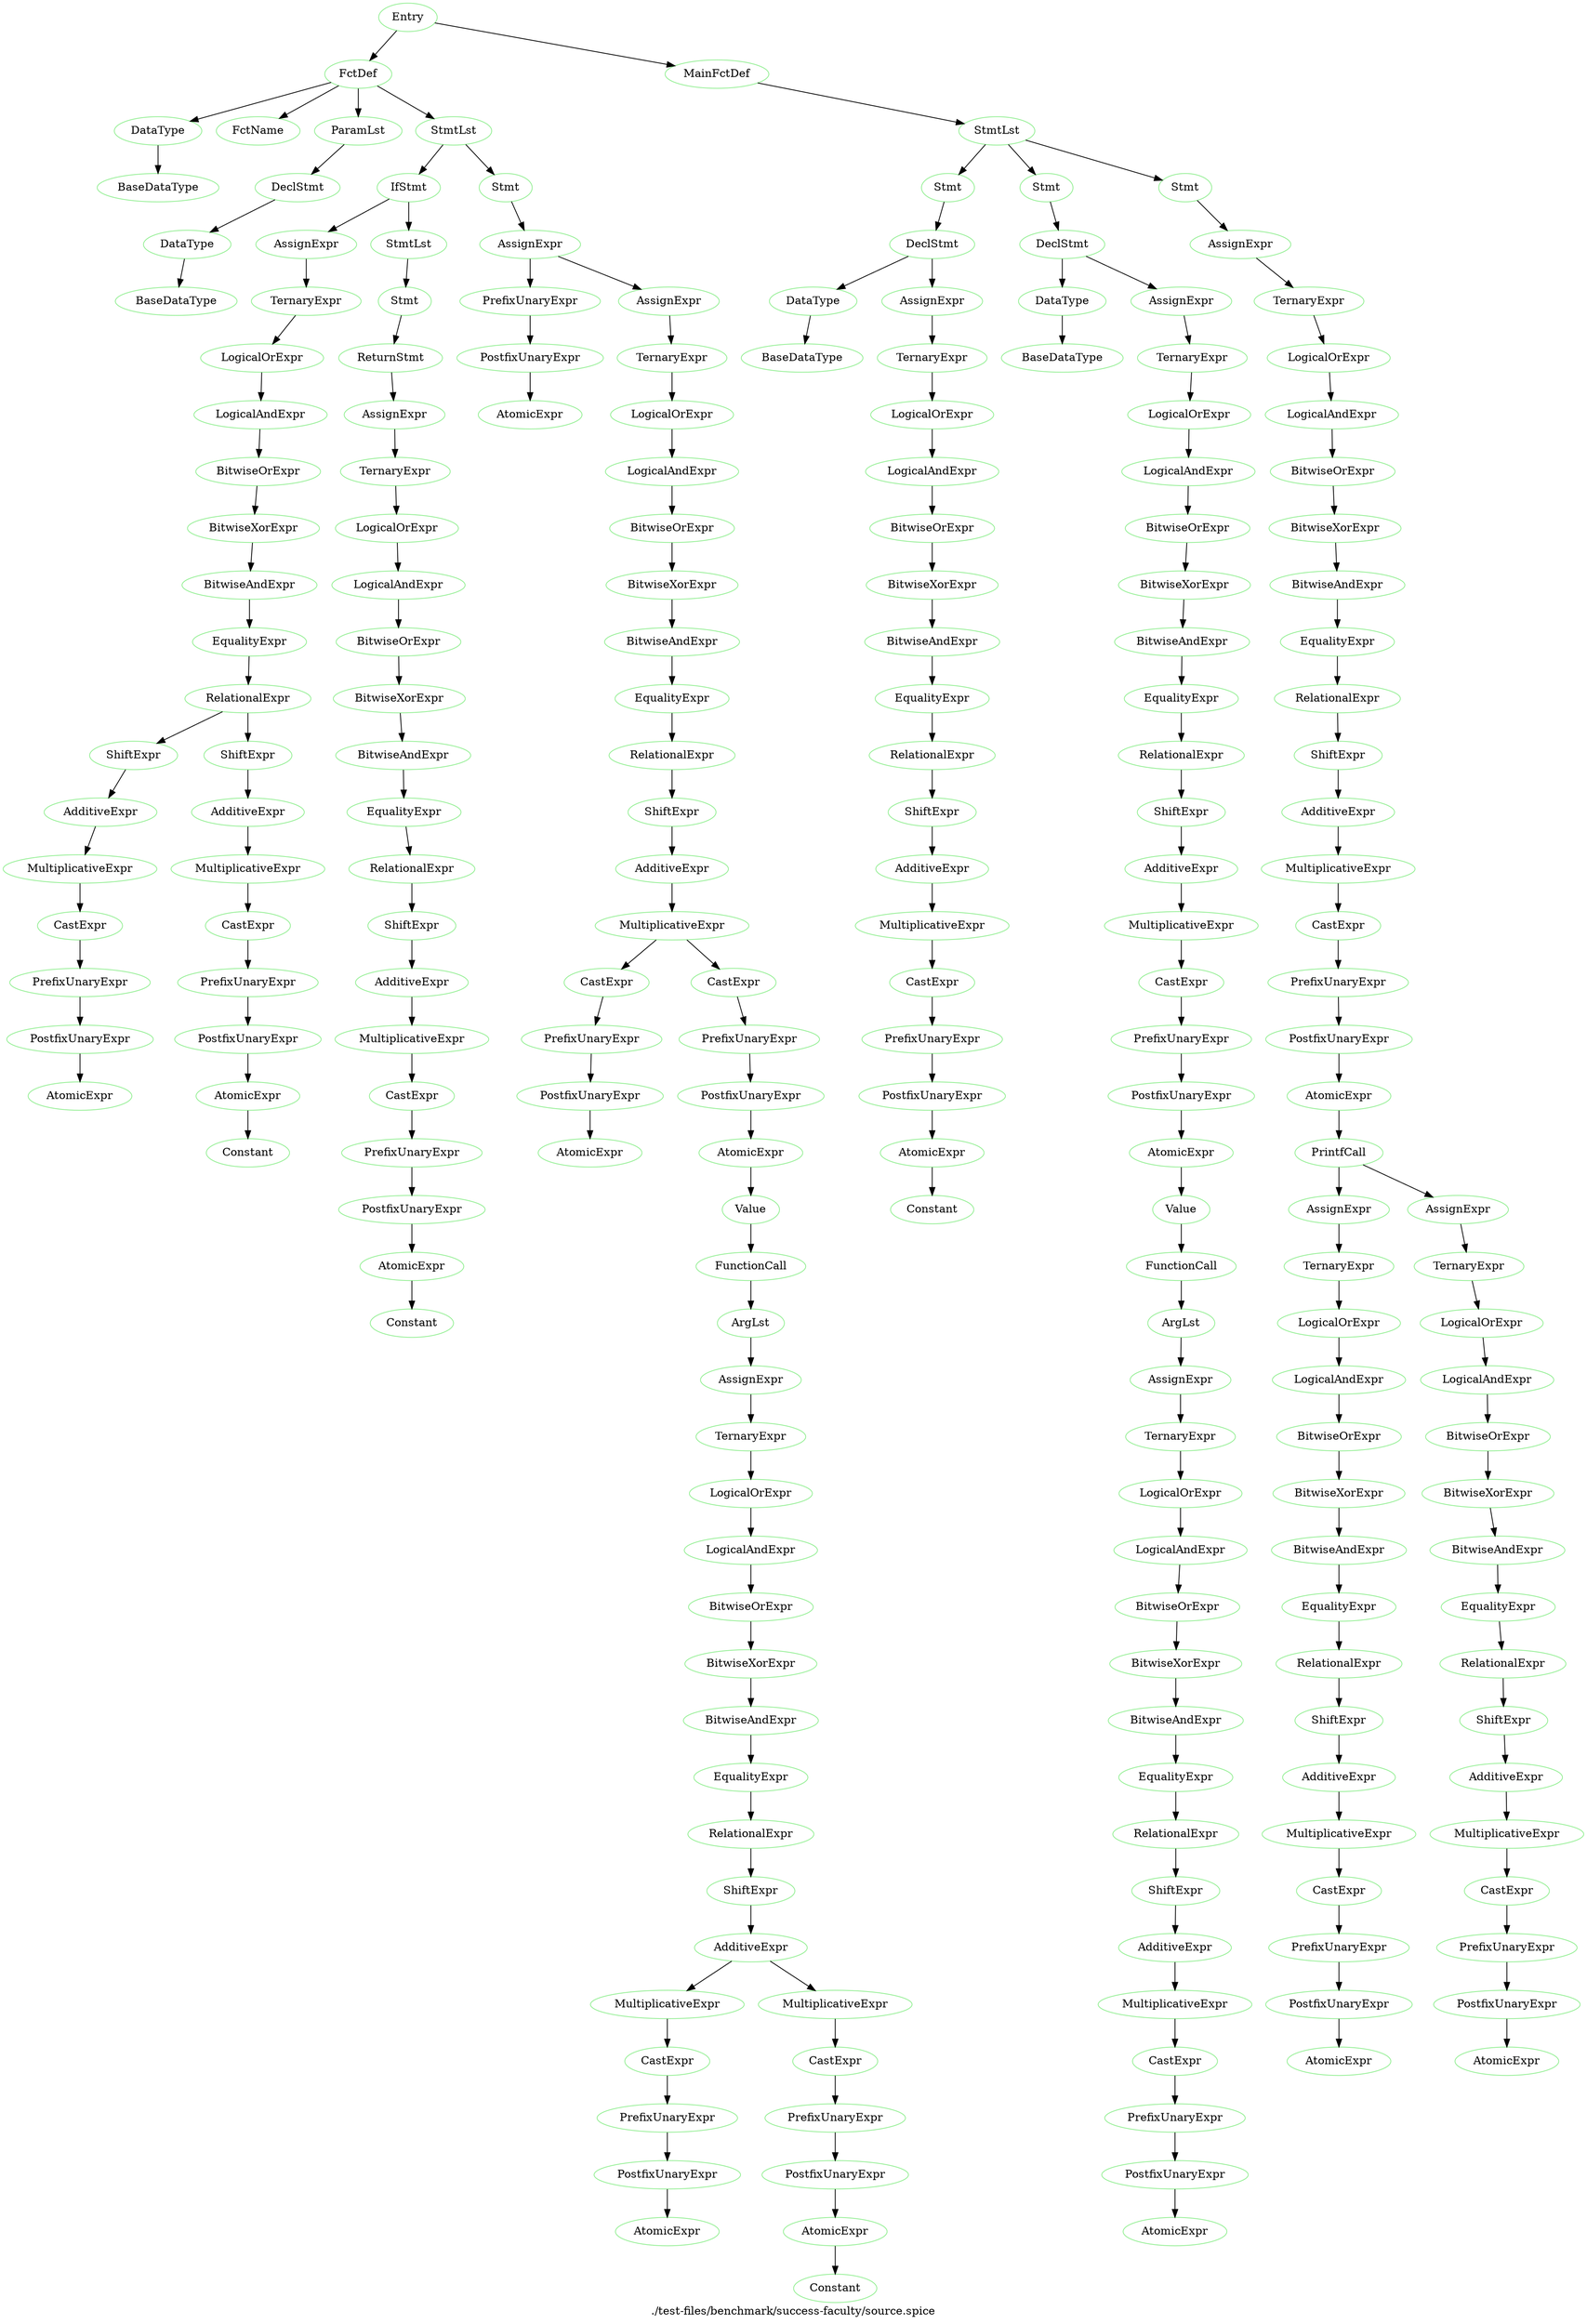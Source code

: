 digraph {
 rankdir="TB";
 label="./test-files/benchmark/success-faculty/source.spice";
 L1C1_Entry [color="lightgreen",label="Entry"];
 L1C1_FctDef [color="lightgreen",label="FctDef"];
 L1C1_Entry -> L1C1_FctDef;
 L1C3_DataType [color="lightgreen",label="DataType"];
 L1C1_FctDef -> L1C3_DataType;
 L1C3_BaseDataType [color="lightgreen",label="BaseDataType"];
 L1C3_DataType -> L1C3_BaseDataType;
 L1C8_FctName [color="lightgreen",label="FctName"];
 L1C1_FctDef -> L1C8_FctName;
 L1C16_ParamLst [color="lightgreen",label="ParamLst"];
 L1C1_FctDef -> L1C16_ParamLst;
 L1C16_DeclStmt [color="lightgreen",label="DeclStmt"];
 L1C16_ParamLst -> L1C16_DeclStmt;
 L1C16_DataType [color="lightgreen",label="DataType"];
 L1C16_DeclStmt -> L1C16_DataType;
 L1C16_BaseDataType [color="lightgreen",label="BaseDataType"];
 L1C16_DataType -> L1C16_BaseDataType;
 L2C5_StmtLst [color="lightgreen",label="StmtLst"];
 L1C1_FctDef -> L2C5_StmtLst;
 L2C5_IfStmt [color="lightgreen",label="IfStmt"];
 L2C5_StmtLst -> L2C5_IfStmt;
 L2C8_AssignExpr [color="lightgreen",label="AssignExpr"];
 L2C5_IfStmt -> L2C8_AssignExpr;
 L2C8_TernaryExpr [color="lightgreen",label="TernaryExpr"];
 L2C8_AssignExpr -> L2C8_TernaryExpr;
 L2C8_LogicalOrExpr [color="lightgreen",label="LogicalOrExpr"];
 L2C8_TernaryExpr -> L2C8_LogicalOrExpr;
 L2C8_LogicalAndExpr [color="lightgreen",label="LogicalAndExpr"];
 L2C8_LogicalOrExpr -> L2C8_LogicalAndExpr;
 L2C8_BitwiseOrExpr [color="lightgreen",label="BitwiseOrExpr"];
 L2C8_LogicalAndExpr -> L2C8_BitwiseOrExpr;
 L2C8_BitwiseXorExpr [color="lightgreen",label="BitwiseXorExpr"];
 L2C8_BitwiseOrExpr -> L2C8_BitwiseXorExpr;
 L2C8_BitwiseAndExpr [color="lightgreen",label="BitwiseAndExpr"];
 L2C8_BitwiseXorExpr -> L2C8_BitwiseAndExpr;
 L2C8_EqualityExpr [color="lightgreen",label="EqualityExpr"];
 L2C8_BitwiseAndExpr -> L2C8_EqualityExpr;
 L2C8_RelationalExpr [color="lightgreen",label="RelationalExpr"];
 L2C8_EqualityExpr -> L2C8_RelationalExpr;
 L2C8_ShiftExpr [color="lightgreen",label="ShiftExpr"];
 L2C8_RelationalExpr -> L2C8_ShiftExpr;
 L2C8_AdditiveExpr [color="lightgreen",label="AdditiveExpr"];
 L2C8_ShiftExpr -> L2C8_AdditiveExpr;
 L2C8_MultiplicativeExpr [color="lightgreen",label="MultiplicativeExpr"];
 L2C8_AdditiveExpr -> L2C8_MultiplicativeExpr;
 L2C8_CastExpr [color="lightgreen",label="CastExpr"];
 L2C8_MultiplicativeExpr -> L2C8_CastExpr;
 L2C8_PrefixUnaryExpr [color="lightgreen",label="PrefixUnaryExpr"];
 L2C8_CastExpr -> L2C8_PrefixUnaryExpr;
 L2C8_PostfixUnaryExpr [color="lightgreen",label="PostfixUnaryExpr"];
 L2C8_PrefixUnaryExpr -> L2C8_PostfixUnaryExpr;
 L2C8_AtomicExpr [color="lightgreen",label="AtomicExpr"];
 L2C8_PostfixUnaryExpr -> L2C8_AtomicExpr;
 L2C16_ShiftExpr [color="lightgreen",label="ShiftExpr"];
 L2C8_RelationalExpr -> L2C16_ShiftExpr;
 L2C16_AdditiveExpr [color="lightgreen",label="AdditiveExpr"];
 L2C16_ShiftExpr -> L2C16_AdditiveExpr;
 L2C16_MultiplicativeExpr [color="lightgreen",label="MultiplicativeExpr"];
 L2C16_AdditiveExpr -> L2C16_MultiplicativeExpr;
 L2C16_CastExpr [color="lightgreen",label="CastExpr"];
 L2C16_MultiplicativeExpr -> L2C16_CastExpr;
 L2C16_PrefixUnaryExpr [color="lightgreen",label="PrefixUnaryExpr"];
 L2C16_CastExpr -> L2C16_PrefixUnaryExpr;
 L2C16_PostfixUnaryExpr [color="lightgreen",label="PostfixUnaryExpr"];
 L2C16_PrefixUnaryExpr -> L2C16_PostfixUnaryExpr;
 L2C16_AtomicExpr [color="lightgreen",label="AtomicExpr"];
 L2C16_PostfixUnaryExpr -> L2C16_AtomicExpr;
 L2C16_Constant [color="lightgreen",label="Constant"];
 L2C16_AtomicExpr -> L2C16_Constant;
 L3C9_StmtLst [color="lightgreen",label="StmtLst"];
 L2C5_IfStmt -> L3C9_StmtLst;
 L3C9_Stmt [color="lightgreen",label="Stmt"];
 L3C9_StmtLst -> L3C9_Stmt;
 L3C9_ReturnStmt [color="lightgreen",label="ReturnStmt"];
 L3C9_Stmt -> L3C9_ReturnStmt;
 L3C16_AssignExpr [color="lightgreen",label="AssignExpr"];
 L3C9_ReturnStmt -> L3C16_AssignExpr;
 L3C16_TernaryExpr [color="lightgreen",label="TernaryExpr"];
 L3C16_AssignExpr -> L3C16_TernaryExpr;
 L3C16_LogicalOrExpr [color="lightgreen",label="LogicalOrExpr"];
 L3C16_TernaryExpr -> L3C16_LogicalOrExpr;
 L3C16_LogicalAndExpr [color="lightgreen",label="LogicalAndExpr"];
 L3C16_LogicalOrExpr -> L3C16_LogicalAndExpr;
 L3C16_BitwiseOrExpr [color="lightgreen",label="BitwiseOrExpr"];
 L3C16_LogicalAndExpr -> L3C16_BitwiseOrExpr;
 L3C16_BitwiseXorExpr [color="lightgreen",label="BitwiseXorExpr"];
 L3C16_BitwiseOrExpr -> L3C16_BitwiseXorExpr;
 L3C16_BitwiseAndExpr [color="lightgreen",label="BitwiseAndExpr"];
 L3C16_BitwiseXorExpr -> L3C16_BitwiseAndExpr;
 L3C16_EqualityExpr [color="lightgreen",label="EqualityExpr"];
 L3C16_BitwiseAndExpr -> L3C16_EqualityExpr;
 L3C16_RelationalExpr [color="lightgreen",label="RelationalExpr"];
 L3C16_EqualityExpr -> L3C16_RelationalExpr;
 L3C16_ShiftExpr [color="lightgreen",label="ShiftExpr"];
 L3C16_RelationalExpr -> L3C16_ShiftExpr;
 L3C16_AdditiveExpr [color="lightgreen",label="AdditiveExpr"];
 L3C16_ShiftExpr -> L3C16_AdditiveExpr;
 L3C16_MultiplicativeExpr [color="lightgreen",label="MultiplicativeExpr"];
 L3C16_AdditiveExpr -> L3C16_MultiplicativeExpr;
 L3C16_CastExpr [color="lightgreen",label="CastExpr"];
 L3C16_MultiplicativeExpr -> L3C16_CastExpr;
 L3C16_PrefixUnaryExpr [color="lightgreen",label="PrefixUnaryExpr"];
 L3C16_CastExpr -> L3C16_PrefixUnaryExpr;
 L3C16_PostfixUnaryExpr [color="lightgreen",label="PostfixUnaryExpr"];
 L3C16_PrefixUnaryExpr -> L3C16_PostfixUnaryExpr;
 L3C16_AtomicExpr [color="lightgreen",label="AtomicExpr"];
 L3C16_PostfixUnaryExpr -> L3C16_AtomicExpr;
 L3C16_Constant [color="lightgreen",label="Constant"];
 L3C16_AtomicExpr -> L3C16_Constant;
 L5C5_Stmt [color="lightgreen",label="Stmt"];
 L2C5_StmtLst -> L5C5_Stmt;
 L5C5_AssignExpr [color="lightgreen",label="AssignExpr"];
 L5C5_Stmt -> L5C5_AssignExpr;
 L5C5_PrefixUnaryExpr [color="lightgreen",label="PrefixUnaryExpr"];
 L5C5_AssignExpr -> L5C5_PrefixUnaryExpr;
 L5C5_PostfixUnaryExpr [color="lightgreen",label="PostfixUnaryExpr"];
 L5C5_PrefixUnaryExpr -> L5C5_PostfixUnaryExpr;
 L5C5_AtomicExpr [color="lightgreen",label="AtomicExpr"];
 L5C5_PostfixUnaryExpr -> L5C5_AtomicExpr;
 L5C14_AssignExpr [color="lightgreen",label="AssignExpr"];
 L5C5_AssignExpr -> L5C14_AssignExpr;
 L5C14_TernaryExpr [color="lightgreen",label="TernaryExpr"];
 L5C14_AssignExpr -> L5C14_TernaryExpr;
 L5C14_LogicalOrExpr [color="lightgreen",label="LogicalOrExpr"];
 L5C14_TernaryExpr -> L5C14_LogicalOrExpr;
 L5C14_LogicalAndExpr [color="lightgreen",label="LogicalAndExpr"];
 L5C14_LogicalOrExpr -> L5C14_LogicalAndExpr;
 L5C14_BitwiseOrExpr [color="lightgreen",label="BitwiseOrExpr"];
 L5C14_LogicalAndExpr -> L5C14_BitwiseOrExpr;
 L5C14_BitwiseXorExpr [color="lightgreen",label="BitwiseXorExpr"];
 L5C14_BitwiseOrExpr -> L5C14_BitwiseXorExpr;
 L5C14_BitwiseAndExpr [color="lightgreen",label="BitwiseAndExpr"];
 L5C14_BitwiseXorExpr -> L5C14_BitwiseAndExpr;
 L5C14_EqualityExpr [color="lightgreen",label="EqualityExpr"];
 L5C14_BitwiseAndExpr -> L5C14_EqualityExpr;
 L5C14_RelationalExpr [color="lightgreen",label="RelationalExpr"];
 L5C14_EqualityExpr -> L5C14_RelationalExpr;
 L5C14_ShiftExpr [color="lightgreen",label="ShiftExpr"];
 L5C14_RelationalExpr -> L5C14_ShiftExpr;
 L5C14_AdditiveExpr [color="lightgreen",label="AdditiveExpr"];
 L5C14_ShiftExpr -> L5C14_AdditiveExpr;
 L5C14_MultiplicativeExpr [color="lightgreen",label="MultiplicativeExpr"];
 L5C14_AdditiveExpr -> L5C14_MultiplicativeExpr;
 L5C14_CastExpr [color="lightgreen",label="CastExpr"];
 L5C14_MultiplicativeExpr -> L5C14_CastExpr;
 L5C14_PrefixUnaryExpr [color="lightgreen",label="PrefixUnaryExpr"];
 L5C14_CastExpr -> L5C14_PrefixUnaryExpr;
 L5C14_PostfixUnaryExpr [color="lightgreen",label="PostfixUnaryExpr"];
 L5C14_PrefixUnaryExpr -> L5C14_PostfixUnaryExpr;
 L5C14_AtomicExpr [color="lightgreen",label="AtomicExpr"];
 L5C14_PostfixUnaryExpr -> L5C14_AtomicExpr;
 L5C22_CastExpr [color="lightgreen",label="CastExpr"];
 L5C14_MultiplicativeExpr -> L5C22_CastExpr;
 L5C22_PrefixUnaryExpr [color="lightgreen",label="PrefixUnaryExpr"];
 L5C22_CastExpr -> L5C22_PrefixUnaryExpr;
 L5C22_PostfixUnaryExpr [color="lightgreen",label="PostfixUnaryExpr"];
 L5C22_PrefixUnaryExpr -> L5C22_PostfixUnaryExpr;
 L5C22_AtomicExpr [color="lightgreen",label="AtomicExpr"];
 L5C22_PostfixUnaryExpr -> L5C22_AtomicExpr;
 L5C22_Value [color="lightgreen",label="Value"];
 L5C22_AtomicExpr -> L5C22_Value;
 L5C22_FunctionCall [color="lightgreen",label="FunctionCall"];
 L5C22_Value -> L5C22_FunctionCall;
 L5C30_ArgLst [color="lightgreen",label="ArgLst"];
 L5C22_FunctionCall -> L5C30_ArgLst;
 L5C30_AssignExpr [color="lightgreen",label="AssignExpr"];
 L5C30_ArgLst -> L5C30_AssignExpr;
 L5C30_TernaryExpr [color="lightgreen",label="TernaryExpr"];
 L5C30_AssignExpr -> L5C30_TernaryExpr;
 L5C30_LogicalOrExpr [color="lightgreen",label="LogicalOrExpr"];
 L5C30_TernaryExpr -> L5C30_LogicalOrExpr;
 L5C30_LogicalAndExpr [color="lightgreen",label="LogicalAndExpr"];
 L5C30_LogicalOrExpr -> L5C30_LogicalAndExpr;
 L5C30_BitwiseOrExpr [color="lightgreen",label="BitwiseOrExpr"];
 L5C30_LogicalAndExpr -> L5C30_BitwiseOrExpr;
 L5C30_BitwiseXorExpr [color="lightgreen",label="BitwiseXorExpr"];
 L5C30_BitwiseOrExpr -> L5C30_BitwiseXorExpr;
 L5C30_BitwiseAndExpr [color="lightgreen",label="BitwiseAndExpr"];
 L5C30_BitwiseXorExpr -> L5C30_BitwiseAndExpr;
 L5C30_EqualityExpr [color="lightgreen",label="EqualityExpr"];
 L5C30_BitwiseAndExpr -> L5C30_EqualityExpr;
 L5C30_RelationalExpr [color="lightgreen",label="RelationalExpr"];
 L5C30_EqualityExpr -> L5C30_RelationalExpr;
 L5C30_ShiftExpr [color="lightgreen",label="ShiftExpr"];
 L5C30_RelationalExpr -> L5C30_ShiftExpr;
 L5C30_AdditiveExpr [color="lightgreen",label="AdditiveExpr"];
 L5C30_ShiftExpr -> L5C30_AdditiveExpr;
 L5C30_MultiplicativeExpr [color="lightgreen",label="MultiplicativeExpr"];
 L5C30_AdditiveExpr -> L5C30_MultiplicativeExpr;
 L5C30_CastExpr [color="lightgreen",label="CastExpr"];
 L5C30_MultiplicativeExpr -> L5C30_CastExpr;
 L5C30_PrefixUnaryExpr [color="lightgreen",label="PrefixUnaryExpr"];
 L5C30_CastExpr -> L5C30_PrefixUnaryExpr;
 L5C30_PostfixUnaryExpr [color="lightgreen",label="PostfixUnaryExpr"];
 L5C30_PrefixUnaryExpr -> L5C30_PostfixUnaryExpr;
 L5C30_AtomicExpr [color="lightgreen",label="AtomicExpr"];
 L5C30_PostfixUnaryExpr -> L5C30_AtomicExpr;
 L5C38_MultiplicativeExpr [color="lightgreen",label="MultiplicativeExpr"];
 L5C30_AdditiveExpr -> L5C38_MultiplicativeExpr;
 L5C38_CastExpr [color="lightgreen",label="CastExpr"];
 L5C38_MultiplicativeExpr -> L5C38_CastExpr;
 L5C38_PrefixUnaryExpr [color="lightgreen",label="PrefixUnaryExpr"];
 L5C38_CastExpr -> L5C38_PrefixUnaryExpr;
 L5C38_PostfixUnaryExpr [color="lightgreen",label="PostfixUnaryExpr"];
 L5C38_PrefixUnaryExpr -> L5C38_PostfixUnaryExpr;
 L5C38_AtomicExpr [color="lightgreen",label="AtomicExpr"];
 L5C38_PostfixUnaryExpr -> L5C38_AtomicExpr;
 L5C38_Constant [color="lightgreen",label="Constant"];
 L5C38_AtomicExpr -> L5C38_Constant;
 L8C1_MainFctDef [color="lightgreen",label="MainFctDef"];
 L1C1_Entry -> L8C1_MainFctDef;
 L9C5_StmtLst [color="lightgreen",label="StmtLst"];
 L8C1_MainFctDef -> L9C5_StmtLst;
 L9C5_Stmt [color="lightgreen",label="Stmt"];
 L9C5_StmtLst -> L9C5_Stmt;
 L9C5_DeclStmt [color="lightgreen",label="DeclStmt"];
 L9C5_Stmt -> L9C5_DeclStmt;
 L9C5_DataType [color="lightgreen",label="DataType"];
 L9C5_DeclStmt -> L9C5_DataType;
 L9C5_BaseDataType [color="lightgreen",label="BaseDataType"];
 L9C5_DataType -> L9C5_BaseDataType;
 L9C17_AssignExpr [color="lightgreen",label="AssignExpr"];
 L9C5_DeclStmt -> L9C17_AssignExpr;
 L9C17_TernaryExpr [color="lightgreen",label="TernaryExpr"];
 L9C17_AssignExpr -> L9C17_TernaryExpr;
 L9C17_LogicalOrExpr [color="lightgreen",label="LogicalOrExpr"];
 L9C17_TernaryExpr -> L9C17_LogicalOrExpr;
 L9C17_LogicalAndExpr [color="lightgreen",label="LogicalAndExpr"];
 L9C17_LogicalOrExpr -> L9C17_LogicalAndExpr;
 L9C17_BitwiseOrExpr [color="lightgreen",label="BitwiseOrExpr"];
 L9C17_LogicalAndExpr -> L9C17_BitwiseOrExpr;
 L9C17_BitwiseXorExpr [color="lightgreen",label="BitwiseXorExpr"];
 L9C17_BitwiseOrExpr -> L9C17_BitwiseXorExpr;
 L9C17_BitwiseAndExpr [color="lightgreen",label="BitwiseAndExpr"];
 L9C17_BitwiseXorExpr -> L9C17_BitwiseAndExpr;
 L9C17_EqualityExpr [color="lightgreen",label="EqualityExpr"];
 L9C17_BitwiseAndExpr -> L9C17_EqualityExpr;
 L9C17_RelationalExpr [color="lightgreen",label="RelationalExpr"];
 L9C17_EqualityExpr -> L9C17_RelationalExpr;
 L9C17_ShiftExpr [color="lightgreen",label="ShiftExpr"];
 L9C17_RelationalExpr -> L9C17_ShiftExpr;
 L9C17_AdditiveExpr [color="lightgreen",label="AdditiveExpr"];
 L9C17_ShiftExpr -> L9C17_AdditiveExpr;
 L9C17_MultiplicativeExpr [color="lightgreen",label="MultiplicativeExpr"];
 L9C17_AdditiveExpr -> L9C17_MultiplicativeExpr;
 L9C17_CastExpr [color="lightgreen",label="CastExpr"];
 L9C17_MultiplicativeExpr -> L9C17_CastExpr;
 L9C17_PrefixUnaryExpr [color="lightgreen",label="PrefixUnaryExpr"];
 L9C17_CastExpr -> L9C17_PrefixUnaryExpr;
 L9C17_PostfixUnaryExpr [color="lightgreen",label="PostfixUnaryExpr"];
 L9C17_PrefixUnaryExpr -> L9C17_PostfixUnaryExpr;
 L9C17_AtomicExpr [color="lightgreen",label="AtomicExpr"];
 L9C17_PostfixUnaryExpr -> L9C17_AtomicExpr;
 L9C17_Constant [color="lightgreen",label="Constant"];
 L9C17_AtomicExpr -> L9C17_Constant;
 L10C5_Stmt [color="lightgreen",label="Stmt"];
 L9C5_StmtLst -> L10C5_Stmt;
 L10C5_DeclStmt [color="lightgreen",label="DeclStmt"];
 L10C5_Stmt -> L10C5_DeclStmt;
 L10C5_DataType [color="lightgreen",label="DataType"];
 L10C5_DeclStmt -> L10C5_DataType;
 L10C5_BaseDataType [color="lightgreen",label="BaseDataType"];
 L10C5_DataType -> L10C5_BaseDataType;
 L10C19_AssignExpr [color="lightgreen",label="AssignExpr"];
 L10C5_DeclStmt -> L10C19_AssignExpr;
 L10C19_TernaryExpr [color="lightgreen",label="TernaryExpr"];
 L10C19_AssignExpr -> L10C19_TernaryExpr;
 L10C19_LogicalOrExpr [color="lightgreen",label="LogicalOrExpr"];
 L10C19_TernaryExpr -> L10C19_LogicalOrExpr;
 L10C19_LogicalAndExpr [color="lightgreen",label="LogicalAndExpr"];
 L10C19_LogicalOrExpr -> L10C19_LogicalAndExpr;
 L10C19_BitwiseOrExpr [color="lightgreen",label="BitwiseOrExpr"];
 L10C19_LogicalAndExpr -> L10C19_BitwiseOrExpr;
 L10C19_BitwiseXorExpr [color="lightgreen",label="BitwiseXorExpr"];
 L10C19_BitwiseOrExpr -> L10C19_BitwiseXorExpr;
 L10C19_BitwiseAndExpr [color="lightgreen",label="BitwiseAndExpr"];
 L10C19_BitwiseXorExpr -> L10C19_BitwiseAndExpr;
 L10C19_EqualityExpr [color="lightgreen",label="EqualityExpr"];
 L10C19_BitwiseAndExpr -> L10C19_EqualityExpr;
 L10C19_RelationalExpr [color="lightgreen",label="RelationalExpr"];
 L10C19_EqualityExpr -> L10C19_RelationalExpr;
 L10C19_ShiftExpr [color="lightgreen",label="ShiftExpr"];
 L10C19_RelationalExpr -> L10C19_ShiftExpr;
 L10C19_AdditiveExpr [color="lightgreen",label="AdditiveExpr"];
 L10C19_ShiftExpr -> L10C19_AdditiveExpr;
 L10C19_MultiplicativeExpr [color="lightgreen",label="MultiplicativeExpr"];
 L10C19_AdditiveExpr -> L10C19_MultiplicativeExpr;
 L10C19_CastExpr [color="lightgreen",label="CastExpr"];
 L10C19_MultiplicativeExpr -> L10C19_CastExpr;
 L10C19_PrefixUnaryExpr [color="lightgreen",label="PrefixUnaryExpr"];
 L10C19_CastExpr -> L10C19_PrefixUnaryExpr;
 L10C19_PostfixUnaryExpr [color="lightgreen",label="PostfixUnaryExpr"];
 L10C19_PrefixUnaryExpr -> L10C19_PostfixUnaryExpr;
 L10C19_AtomicExpr [color="lightgreen",label="AtomicExpr"];
 L10C19_PostfixUnaryExpr -> L10C19_AtomicExpr;
 L10C19_Value [color="lightgreen",label="Value"];
 L10C19_AtomicExpr -> L10C19_Value;
 L10C19_FunctionCall [color="lightgreen",label="FunctionCall"];
 L10C19_Value -> L10C19_FunctionCall;
 L10C27_ArgLst [color="lightgreen",label="ArgLst"];
 L10C19_FunctionCall -> L10C27_ArgLst;
 L10C27_AssignExpr [color="lightgreen",label="AssignExpr"];
 L10C27_ArgLst -> L10C27_AssignExpr;
 L10C27_TernaryExpr [color="lightgreen",label="TernaryExpr"];
 L10C27_AssignExpr -> L10C27_TernaryExpr;
 L10C27_LogicalOrExpr [color="lightgreen",label="LogicalOrExpr"];
 L10C27_TernaryExpr -> L10C27_LogicalOrExpr;
 L10C27_LogicalAndExpr [color="lightgreen",label="LogicalAndExpr"];
 L10C27_LogicalOrExpr -> L10C27_LogicalAndExpr;
 L10C27_BitwiseOrExpr [color="lightgreen",label="BitwiseOrExpr"];
 L10C27_LogicalAndExpr -> L10C27_BitwiseOrExpr;
 L10C27_BitwiseXorExpr [color="lightgreen",label="BitwiseXorExpr"];
 L10C27_BitwiseOrExpr -> L10C27_BitwiseXorExpr;
 L10C27_BitwiseAndExpr [color="lightgreen",label="BitwiseAndExpr"];
 L10C27_BitwiseXorExpr -> L10C27_BitwiseAndExpr;
 L10C27_EqualityExpr [color="lightgreen",label="EqualityExpr"];
 L10C27_BitwiseAndExpr -> L10C27_EqualityExpr;
 L10C27_RelationalExpr [color="lightgreen",label="RelationalExpr"];
 L10C27_EqualityExpr -> L10C27_RelationalExpr;
 L10C27_ShiftExpr [color="lightgreen",label="ShiftExpr"];
 L10C27_RelationalExpr -> L10C27_ShiftExpr;
 L10C27_AdditiveExpr [color="lightgreen",label="AdditiveExpr"];
 L10C27_ShiftExpr -> L10C27_AdditiveExpr;
 L10C27_MultiplicativeExpr [color="lightgreen",label="MultiplicativeExpr"];
 L10C27_AdditiveExpr -> L10C27_MultiplicativeExpr;
 L10C27_CastExpr [color="lightgreen",label="CastExpr"];
 L10C27_MultiplicativeExpr -> L10C27_CastExpr;
 L10C27_PrefixUnaryExpr [color="lightgreen",label="PrefixUnaryExpr"];
 L10C27_CastExpr -> L10C27_PrefixUnaryExpr;
 L10C27_PostfixUnaryExpr [color="lightgreen",label="PostfixUnaryExpr"];
 L10C27_PrefixUnaryExpr -> L10C27_PostfixUnaryExpr;
 L10C27_AtomicExpr [color="lightgreen",label="AtomicExpr"];
 L10C27_PostfixUnaryExpr -> L10C27_AtomicExpr;
 L11C5_Stmt [color="lightgreen",label="Stmt"];
 L9C5_StmtLst -> L11C5_Stmt;
 L11C5_AssignExpr [color="lightgreen",label="AssignExpr"];
 L11C5_Stmt -> L11C5_AssignExpr;
 L11C5_TernaryExpr [color="lightgreen",label="TernaryExpr"];
 L11C5_AssignExpr -> L11C5_TernaryExpr;
 L11C5_LogicalOrExpr [color="lightgreen",label="LogicalOrExpr"];
 L11C5_TernaryExpr -> L11C5_LogicalOrExpr;
 L11C5_LogicalAndExpr [color="lightgreen",label="LogicalAndExpr"];
 L11C5_LogicalOrExpr -> L11C5_LogicalAndExpr;
 L11C5_BitwiseOrExpr [color="lightgreen",label="BitwiseOrExpr"];
 L11C5_LogicalAndExpr -> L11C5_BitwiseOrExpr;
 L11C5_BitwiseXorExpr [color="lightgreen",label="BitwiseXorExpr"];
 L11C5_BitwiseOrExpr -> L11C5_BitwiseXorExpr;
 L11C5_BitwiseAndExpr [color="lightgreen",label="BitwiseAndExpr"];
 L11C5_BitwiseXorExpr -> L11C5_BitwiseAndExpr;
 L11C5_EqualityExpr [color="lightgreen",label="EqualityExpr"];
 L11C5_BitwiseAndExpr -> L11C5_EqualityExpr;
 L11C5_RelationalExpr [color="lightgreen",label="RelationalExpr"];
 L11C5_EqualityExpr -> L11C5_RelationalExpr;
 L11C5_ShiftExpr [color="lightgreen",label="ShiftExpr"];
 L11C5_RelationalExpr -> L11C5_ShiftExpr;
 L11C5_AdditiveExpr [color="lightgreen",label="AdditiveExpr"];
 L11C5_ShiftExpr -> L11C5_AdditiveExpr;
 L11C5_MultiplicativeExpr [color="lightgreen",label="MultiplicativeExpr"];
 L11C5_AdditiveExpr -> L11C5_MultiplicativeExpr;
 L11C5_CastExpr [color="lightgreen",label="CastExpr"];
 L11C5_MultiplicativeExpr -> L11C5_CastExpr;
 L11C5_PrefixUnaryExpr [color="lightgreen",label="PrefixUnaryExpr"];
 L11C5_CastExpr -> L11C5_PrefixUnaryExpr;
 L11C5_PostfixUnaryExpr [color="lightgreen",label="PostfixUnaryExpr"];
 L11C5_PrefixUnaryExpr -> L11C5_PostfixUnaryExpr;
 L11C5_AtomicExpr [color="lightgreen",label="AtomicExpr"];
 L11C5_PostfixUnaryExpr -> L11C5_AtomicExpr;
 L11C5_PrintfCall [color="lightgreen",label="PrintfCall"];
 L11C5_AtomicExpr -> L11C5_PrintfCall;
 L11C36_AssignExpr [color="lightgreen",label="AssignExpr"];
 L11C5_PrintfCall -> L11C36_AssignExpr;
 L11C36_TernaryExpr [color="lightgreen",label="TernaryExpr"];
 L11C36_AssignExpr -> L11C36_TernaryExpr;
 L11C36_LogicalOrExpr [color="lightgreen",label="LogicalOrExpr"];
 L11C36_TernaryExpr -> L11C36_LogicalOrExpr;
 L11C36_LogicalAndExpr [color="lightgreen",label="LogicalAndExpr"];
 L11C36_LogicalOrExpr -> L11C36_LogicalAndExpr;
 L11C36_BitwiseOrExpr [color="lightgreen",label="BitwiseOrExpr"];
 L11C36_LogicalAndExpr -> L11C36_BitwiseOrExpr;
 L11C36_BitwiseXorExpr [color="lightgreen",label="BitwiseXorExpr"];
 L11C36_BitwiseOrExpr -> L11C36_BitwiseXorExpr;
 L11C36_BitwiseAndExpr [color="lightgreen",label="BitwiseAndExpr"];
 L11C36_BitwiseXorExpr -> L11C36_BitwiseAndExpr;
 L11C36_EqualityExpr [color="lightgreen",label="EqualityExpr"];
 L11C36_BitwiseAndExpr -> L11C36_EqualityExpr;
 L11C36_RelationalExpr [color="lightgreen",label="RelationalExpr"];
 L11C36_EqualityExpr -> L11C36_RelationalExpr;
 L11C36_ShiftExpr [color="lightgreen",label="ShiftExpr"];
 L11C36_RelationalExpr -> L11C36_ShiftExpr;
 L11C36_AdditiveExpr [color="lightgreen",label="AdditiveExpr"];
 L11C36_ShiftExpr -> L11C36_AdditiveExpr;
 L11C36_MultiplicativeExpr [color="lightgreen",label="MultiplicativeExpr"];
 L11C36_AdditiveExpr -> L11C36_MultiplicativeExpr;
 L11C36_CastExpr [color="lightgreen",label="CastExpr"];
 L11C36_MultiplicativeExpr -> L11C36_CastExpr;
 L11C36_PrefixUnaryExpr [color="lightgreen",label="PrefixUnaryExpr"];
 L11C36_CastExpr -> L11C36_PrefixUnaryExpr;
 L11C36_PostfixUnaryExpr [color="lightgreen",label="PostfixUnaryExpr"];
 L11C36_PrefixUnaryExpr -> L11C36_PostfixUnaryExpr;
 L11C36_AtomicExpr [color="lightgreen",label="AtomicExpr"];
 L11C36_PostfixUnaryExpr -> L11C36_AtomicExpr;
 L11C43_AssignExpr [color="lightgreen",label="AssignExpr"];
 L11C5_PrintfCall -> L11C43_AssignExpr;
 L11C43_TernaryExpr [color="lightgreen",label="TernaryExpr"];
 L11C43_AssignExpr -> L11C43_TernaryExpr;
 L11C43_LogicalOrExpr [color="lightgreen",label="LogicalOrExpr"];
 L11C43_TernaryExpr -> L11C43_LogicalOrExpr;
 L11C43_LogicalAndExpr [color="lightgreen",label="LogicalAndExpr"];
 L11C43_LogicalOrExpr -> L11C43_LogicalAndExpr;
 L11C43_BitwiseOrExpr [color="lightgreen",label="BitwiseOrExpr"];
 L11C43_LogicalAndExpr -> L11C43_BitwiseOrExpr;
 L11C43_BitwiseXorExpr [color="lightgreen",label="BitwiseXorExpr"];
 L11C43_BitwiseOrExpr -> L11C43_BitwiseXorExpr;
 L11C43_BitwiseAndExpr [color="lightgreen",label="BitwiseAndExpr"];
 L11C43_BitwiseXorExpr -> L11C43_BitwiseAndExpr;
 L11C43_EqualityExpr [color="lightgreen",label="EqualityExpr"];
 L11C43_BitwiseAndExpr -> L11C43_EqualityExpr;
 L11C43_RelationalExpr [color="lightgreen",label="RelationalExpr"];
 L11C43_EqualityExpr -> L11C43_RelationalExpr;
 L11C43_ShiftExpr [color="lightgreen",label="ShiftExpr"];
 L11C43_RelationalExpr -> L11C43_ShiftExpr;
 L11C43_AdditiveExpr [color="lightgreen",label="AdditiveExpr"];
 L11C43_ShiftExpr -> L11C43_AdditiveExpr;
 L11C43_MultiplicativeExpr [color="lightgreen",label="MultiplicativeExpr"];
 L11C43_AdditiveExpr -> L11C43_MultiplicativeExpr;
 L11C43_CastExpr [color="lightgreen",label="CastExpr"];
 L11C43_MultiplicativeExpr -> L11C43_CastExpr;
 L11C43_PrefixUnaryExpr [color="lightgreen",label="PrefixUnaryExpr"];
 L11C43_CastExpr -> L11C43_PrefixUnaryExpr;
 L11C43_PostfixUnaryExpr [color="lightgreen",label="PostfixUnaryExpr"];
 L11C43_PrefixUnaryExpr -> L11C43_PostfixUnaryExpr;
 L11C43_AtomicExpr [color="lightgreen",label="AtomicExpr"];
 L11C43_PostfixUnaryExpr -> L11C43_AtomicExpr;
}